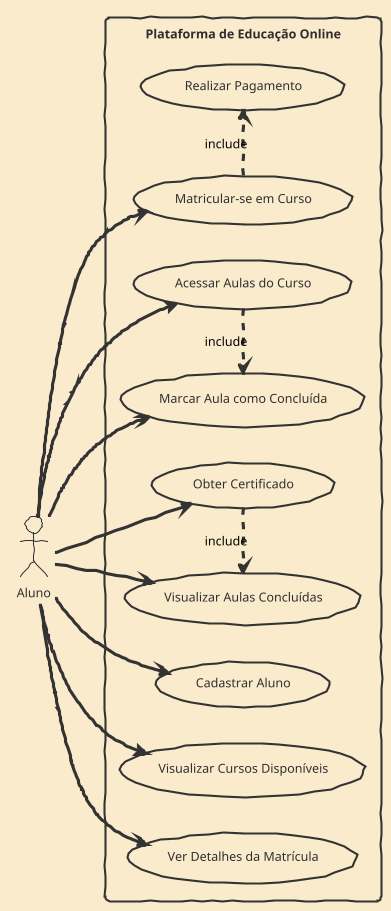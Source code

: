 @startuml Casos de Uso Aluno
!theme sketchy-outline
skinparam BackgroundColor #FBEBCD
skinparam StateFontColor black
skinparam ArrowFontColor black

left to right direction
actor Aluno

rectangle "Plataforma de Educação Online" {
  usecase UC1 as "Cadastrar Aluno"
  usecase UC2 as "Matricular-se em Curso"
  usecase UC3 as "Realizar Pagamento"
  usecase UC4 as "Visualizar Cursos Disponíveis"
  usecase UC5 as "Acessar Aulas do Curso"
  usecase UC6 as "Marcar Aula como Concluída"
  usecase UC7 as "Visualizar Aulas Concluídas"
  usecase UC8 as "Obter Certificado"
  usecase UC9 as "Ver Detalhes da Matrícula"
}

Aluno --> UC1
Aluno --> UC2
Aluno --> UC4
Aluno --> UC5
Aluno --> UC6
Aluno --> UC7
Aluno --> UC8
Aluno --> UC9

UC2 .> UC3 : include
UC5 .> UC6 : include
UC8 .> UC7 : include

@enduml